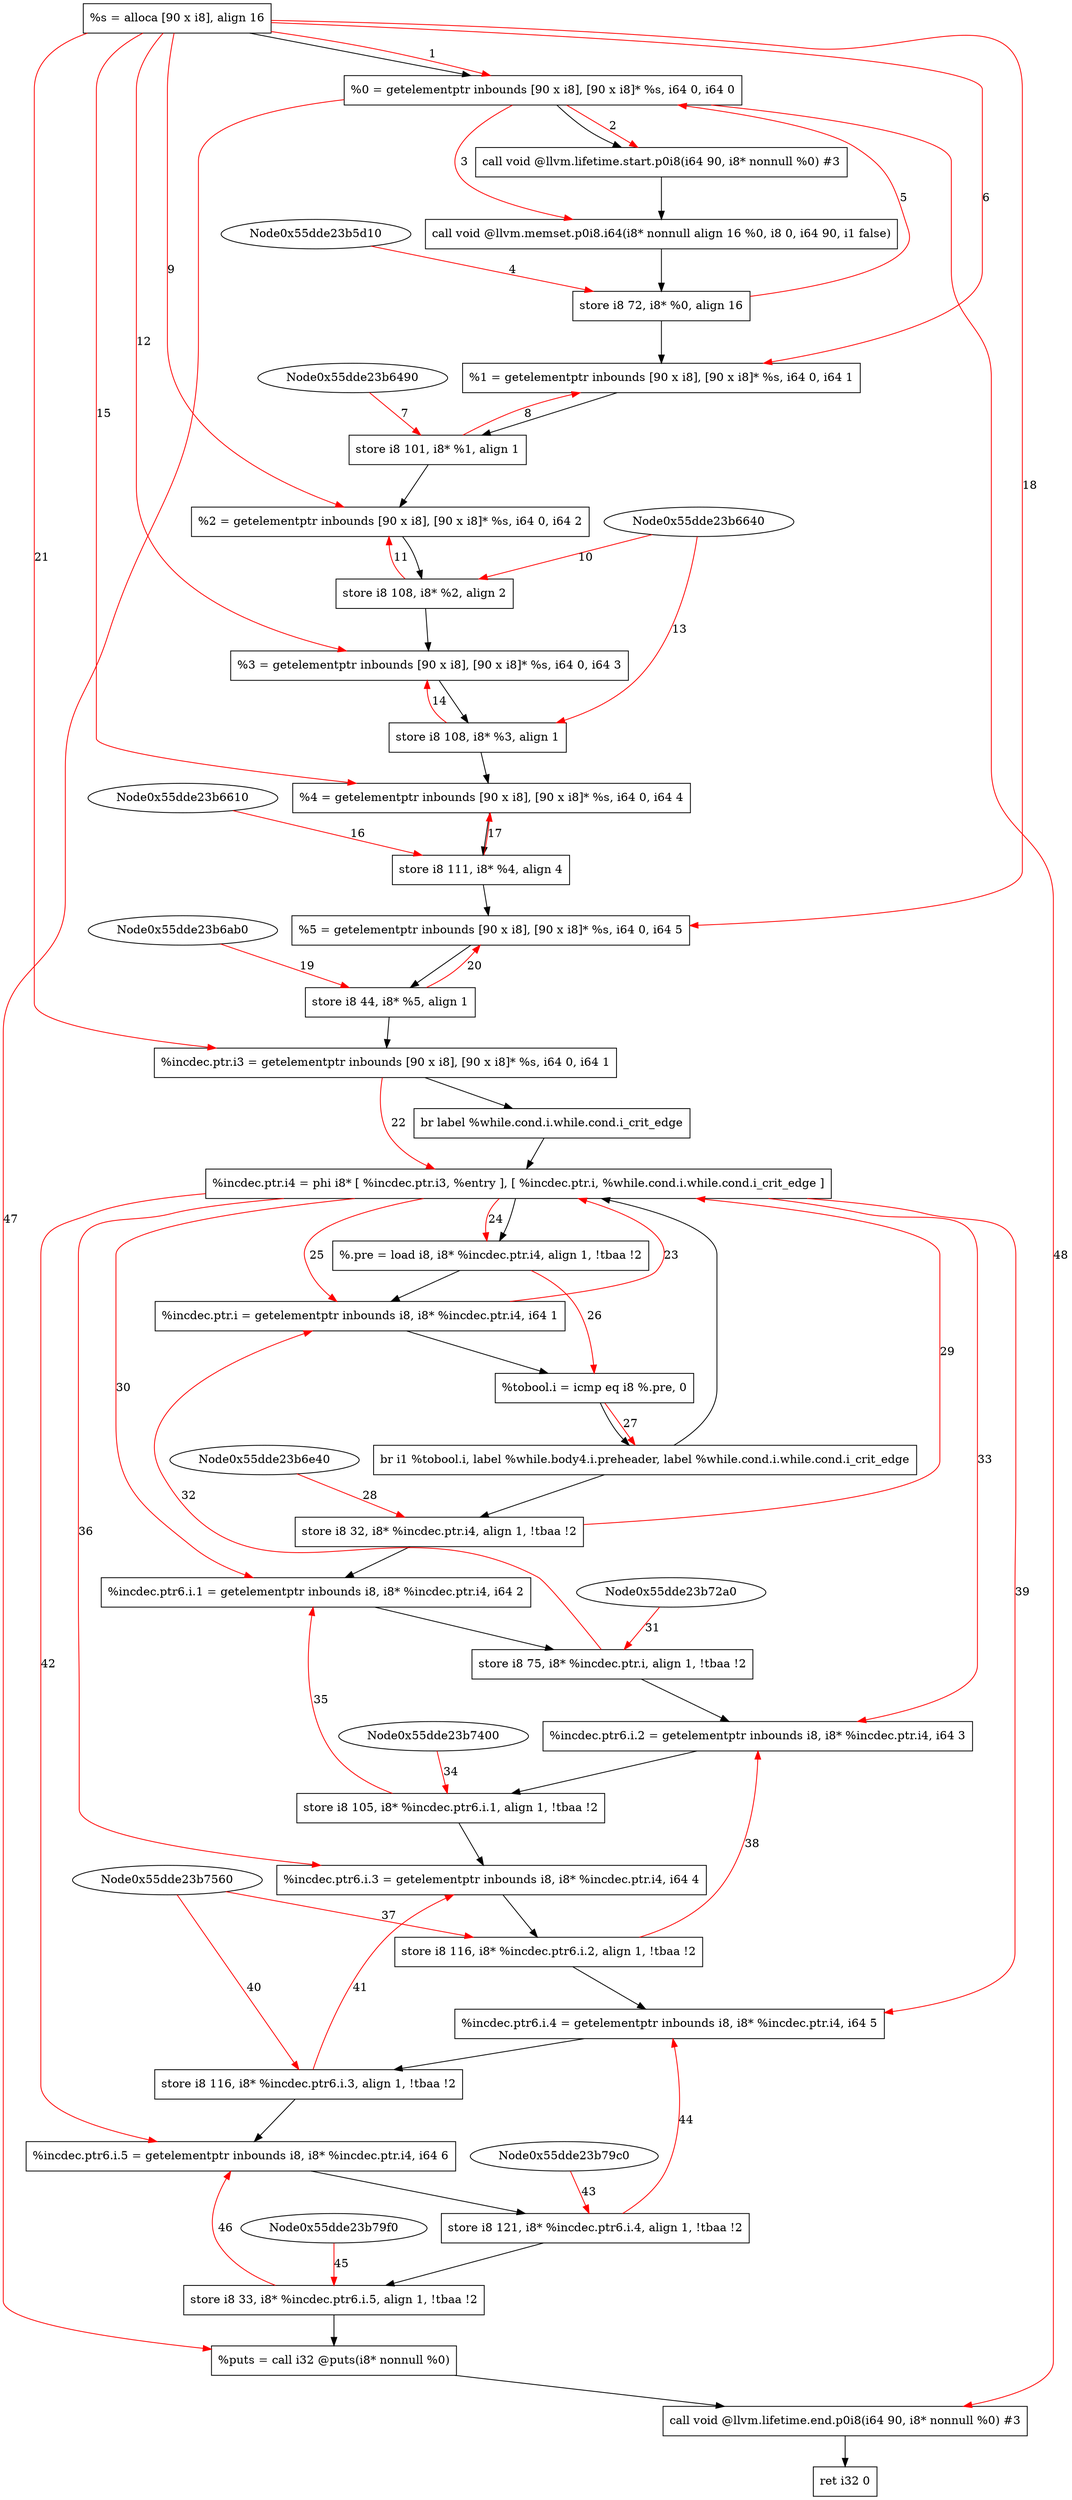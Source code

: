 digraph "CDFG for'main' function" {
	Node0x55dde23b55a8[shape=record, label="  %s = alloca [90 x i8], align 16"]
	Node0x55dde23b5c98[shape=record, label="  %0 = getelementptr inbounds [90 x i8], [90 x i8]* %s, i64 0, i64 0"]
	Node0x55dde23b5ee8[shape=record, label="  call void @llvm.lifetime.start.p0i8(i64 90, i8* nonnull %0) #3"]
	Node0x55dde23b62a8[shape=record, label="  call void @llvm.memset.p0i8.i64(i8* nonnull align 16 %0, i8 0, i64 90, i1 false)"]
	Node0x55dde23b6380[shape=record, label="  store i8 72, i8* %0, align 16"]
	Node0x55dde23b6418[shape=record, label="  %1 = getelementptr inbounds [90 x i8], [90 x i8]* %s, i64 0, i64 1"]
	Node0x55dde23b64f0[shape=record, label="  store i8 101, i8* %1, align 1"]
	Node0x55dde23b65b8[shape=record, label="  %2 = getelementptr inbounds [90 x i8], [90 x i8]* %s, i64 0, i64 2"]
	Node0x55dde23b66a0[shape=record, label="  store i8 108, i8* %2, align 2"]
	Node0x55dde23b6768[shape=record, label="  %3 = getelementptr inbounds [90 x i8], [90 x i8]* %s, i64 0, i64 3"]
	Node0x55dde23b67f0[shape=record, label="  store i8 108, i8* %3, align 1"]
	Node0x55dde23b68b8[shape=record, label="  %4 = getelementptr inbounds [90 x i8], [90 x i8]* %s, i64 0, i64 4"]
	Node0x55dde23b6990[shape=record, label="  store i8 111, i8* %4, align 4"]
	Node0x55dde23b6a58[shape=record, label="  %5 = getelementptr inbounds [90 x i8], [90 x i8]* %s, i64 0, i64 5"]
	Node0x55dde23b6b10[shape=record, label="  store i8 44, i8* %5, align 1"]
	Node0x55dde23b6ba8[shape=record, label="  %incdec.ptr.i3 = getelementptr inbounds [90 x i8], [90 x i8]* %s, i64 0, i64 1"]
	Node0x55dde23b6d98[shape=record, label="  br label %while.cond.i.while.cond.i_crit_edge"]
	Node0x55dde23b6e78[shape=record, label="  %incdec.ptr.i4 = phi i8* [ %incdec.ptr.i3, %entry ], [ %incdec.ptr.i, %while.cond.i.while.cond.i_crit_edge ]"]
	Node0x55dde23b6f28[shape=record, label="  %.pre = load i8, i8* %incdec.ptr.i4, align 1, !tbaa !2"]
	Node0x55dde23b6fa0[shape=record, label="  %incdec.ptr.i = getelementptr inbounds i8, i8* %incdec.ptr.i4, i64 1"]
	Node0x55dde23b7020[shape=record, label="  %tobool.i = icmp eq i8 %.pre, 0"]
	Node0x55dde23b7158[shape=record, label="  br i1 %tobool.i, label %while.body4.i.preheader, label %while.cond.i.while.cond.i_crit_edge"]
	Node0x55dde23b71d0[shape=record, label="  store i8 32, i8* %incdec.ptr.i4, align 1, !tbaa !2"]
	Node0x55dde23b7250[shape=record, label="  %incdec.ptr6.i.1 = getelementptr inbounds i8, i8* %incdec.ptr.i4, i64 2"]
	Node0x55dde23b7300[shape=record, label="  store i8 75, i8* %incdec.ptr.i, align 1, !tbaa !2"]
	Node0x55dde23b7380[shape=record, label="  %incdec.ptr6.i.2 = getelementptr inbounds i8, i8* %incdec.ptr.i4, i64 3"]
	Node0x55dde23b7490[shape=record, label="  store i8 105, i8* %incdec.ptr6.i.1, align 1, !tbaa !2"]
	Node0x55dde23b7510[shape=record, label="  %incdec.ptr6.i.3 = getelementptr inbounds i8, i8* %incdec.ptr.i4, i64 4"]
	Node0x55dde23b75f0[shape=record, label="  store i8 116, i8* %incdec.ptr6.i.2, align 1, !tbaa !2"]
	Node0x55dde23b7670[shape=record, label="  %incdec.ptr6.i.4 = getelementptr inbounds i8, i8* %incdec.ptr.i4, i64 5"]
	Node0x55dde23b78c0[shape=record, label="  store i8 116, i8* %incdec.ptr6.i.3, align 1, !tbaa !2"]
	Node0x55dde23b7940[shape=record, label="  %incdec.ptr6.i.5 = getelementptr inbounds i8, i8* %incdec.ptr.i4, i64 6"]
	Node0x55dde23b7a50[shape=record, label="  store i8 121, i8* %incdec.ptr6.i.4, align 1, !tbaa !2"]
	Node0x55dde23b7b00[shape=record, label="  store i8 33, i8* %incdec.ptr6.i.5, align 1, !tbaa !2"]
	Node0x55dde23b7c50[shape=record, label="  %puts = call i32 @puts(i8* nonnull %0)"]
	Node0x55dde23b7e18[shape=record, label="  call void @llvm.lifetime.end.p0i8(i64 90, i8* nonnull %0) #3"]
	Node0x55dde23b7ed8[shape=record, label="  ret i32 0"]
	Node0x55dde23b55a8 -> Node0x55dde23b5c98
	Node0x55dde23b5c98 -> Node0x55dde23b5ee8
	Node0x55dde23b5ee8 -> Node0x55dde23b62a8
	Node0x55dde23b62a8 -> Node0x55dde23b6380
	Node0x55dde23b6380 -> Node0x55dde23b6418
	Node0x55dde23b6418 -> Node0x55dde23b64f0
	Node0x55dde23b64f0 -> Node0x55dde23b65b8
	Node0x55dde23b65b8 -> Node0x55dde23b66a0
	Node0x55dde23b66a0 -> Node0x55dde23b6768
	Node0x55dde23b6768 -> Node0x55dde23b67f0
	Node0x55dde23b67f0 -> Node0x55dde23b68b8
	Node0x55dde23b68b8 -> Node0x55dde23b6990
	Node0x55dde23b6990 -> Node0x55dde23b6a58
	Node0x55dde23b6a58 -> Node0x55dde23b6b10
	Node0x55dde23b6b10 -> Node0x55dde23b6ba8
	Node0x55dde23b6ba8 -> Node0x55dde23b6d98
	Node0x55dde23b6d98 -> Node0x55dde23b6e78
	Node0x55dde23b6e78 -> Node0x55dde23b6f28
	Node0x55dde23b6f28 -> Node0x55dde23b6fa0
	Node0x55dde23b6fa0 -> Node0x55dde23b7020
	Node0x55dde23b7020 -> Node0x55dde23b7158
	Node0x55dde23b7158 -> Node0x55dde23b71d0
	Node0x55dde23b7158 -> Node0x55dde23b6e78
	Node0x55dde23b71d0 -> Node0x55dde23b7250
	Node0x55dde23b7250 -> Node0x55dde23b7300
	Node0x55dde23b7300 -> Node0x55dde23b7380
	Node0x55dde23b7380 -> Node0x55dde23b7490
	Node0x55dde23b7490 -> Node0x55dde23b7510
	Node0x55dde23b7510 -> Node0x55dde23b75f0
	Node0x55dde23b75f0 -> Node0x55dde23b7670
	Node0x55dde23b7670 -> Node0x55dde23b78c0
	Node0x55dde23b78c0 -> Node0x55dde23b7940
	Node0x55dde23b7940 -> Node0x55dde23b7a50
	Node0x55dde23b7a50 -> Node0x55dde23b7b00
	Node0x55dde23b7b00 -> Node0x55dde23b7c50
	Node0x55dde23b7c50 -> Node0x55dde23b7e18
	Node0x55dde23b7e18 -> Node0x55dde23b7ed8
edge [color=red]
	Node0x55dde23b55a8 -> Node0x55dde23b5c98[label="1"]
	Node0x55dde23b5c98 -> Node0x55dde23b5ee8[label="2"]
	Node0x55dde23b5c98 -> Node0x55dde23b62a8[label="3"]
	Node0x55dde23b5d10 -> Node0x55dde23b6380[label="4"]
	Node0x55dde23b6380 -> Node0x55dde23b5c98[label="5"]
	Node0x55dde23b55a8 -> Node0x55dde23b6418[label="6"]
	Node0x55dde23b6490 -> Node0x55dde23b64f0[label="7"]
	Node0x55dde23b64f0 -> Node0x55dde23b6418[label="8"]
	Node0x55dde23b55a8 -> Node0x55dde23b65b8[label="9"]
	Node0x55dde23b6640 -> Node0x55dde23b66a0[label="10"]
	Node0x55dde23b66a0 -> Node0x55dde23b65b8[label="11"]
	Node0x55dde23b55a8 -> Node0x55dde23b6768[label="12"]
	Node0x55dde23b6640 -> Node0x55dde23b67f0[label="13"]
	Node0x55dde23b67f0 -> Node0x55dde23b6768[label="14"]
	Node0x55dde23b55a8 -> Node0x55dde23b68b8[label="15"]
	Node0x55dde23b6610 -> Node0x55dde23b6990[label="16"]
	Node0x55dde23b6990 -> Node0x55dde23b68b8[label="17"]
	Node0x55dde23b55a8 -> Node0x55dde23b6a58[label="18"]
	Node0x55dde23b6ab0 -> Node0x55dde23b6b10[label="19"]
	Node0x55dde23b6b10 -> Node0x55dde23b6a58[label="20"]
	Node0x55dde23b55a8 -> Node0x55dde23b6ba8[label="21"]
	Node0x55dde23b6ba8 -> Node0x55dde23b6e78[label="22"]
	Node0x55dde23b6fa0 -> Node0x55dde23b6e78[label="23"]
	Node0x55dde23b6e78 -> Node0x55dde23b6f28[label="24"]
	Node0x55dde23b6e78 -> Node0x55dde23b6fa0[label="25"]
	Node0x55dde23b6f28 -> Node0x55dde23b7020[label="26"]
	Node0x55dde23b7020 -> Node0x55dde23b7158[label="27"]
	Node0x55dde23b6e40 -> Node0x55dde23b71d0[label="28"]
	Node0x55dde23b71d0 -> Node0x55dde23b6e78[label="29"]
	Node0x55dde23b6e78 -> Node0x55dde23b7250[label="30"]
	Node0x55dde23b72a0 -> Node0x55dde23b7300[label="31"]
	Node0x55dde23b7300 -> Node0x55dde23b6fa0[label="32"]
	Node0x55dde23b6e78 -> Node0x55dde23b7380[label="33"]
	Node0x55dde23b7400 -> Node0x55dde23b7490[label="34"]
	Node0x55dde23b7490 -> Node0x55dde23b7250[label="35"]
	Node0x55dde23b6e78 -> Node0x55dde23b7510[label="36"]
	Node0x55dde23b7560 -> Node0x55dde23b75f0[label="37"]
	Node0x55dde23b75f0 -> Node0x55dde23b7380[label="38"]
	Node0x55dde23b6e78 -> Node0x55dde23b7670[label="39"]
	Node0x55dde23b7560 -> Node0x55dde23b78c0[label="40"]
	Node0x55dde23b78c0 -> Node0x55dde23b7510[label="41"]
	Node0x55dde23b6e78 -> Node0x55dde23b7940[label="42"]
	Node0x55dde23b79c0 -> Node0x55dde23b7a50[label="43"]
	Node0x55dde23b7a50 -> Node0x55dde23b7670[label="44"]
	Node0x55dde23b79f0 -> Node0x55dde23b7b00[label="45"]
	Node0x55dde23b7b00 -> Node0x55dde23b7940[label="46"]
	Node0x55dde23b5c98 -> Node0x55dde23b7c50[label="47"]
	Node0x55dde23b5c98 -> Node0x55dde23b7e18[label="48"]
}
